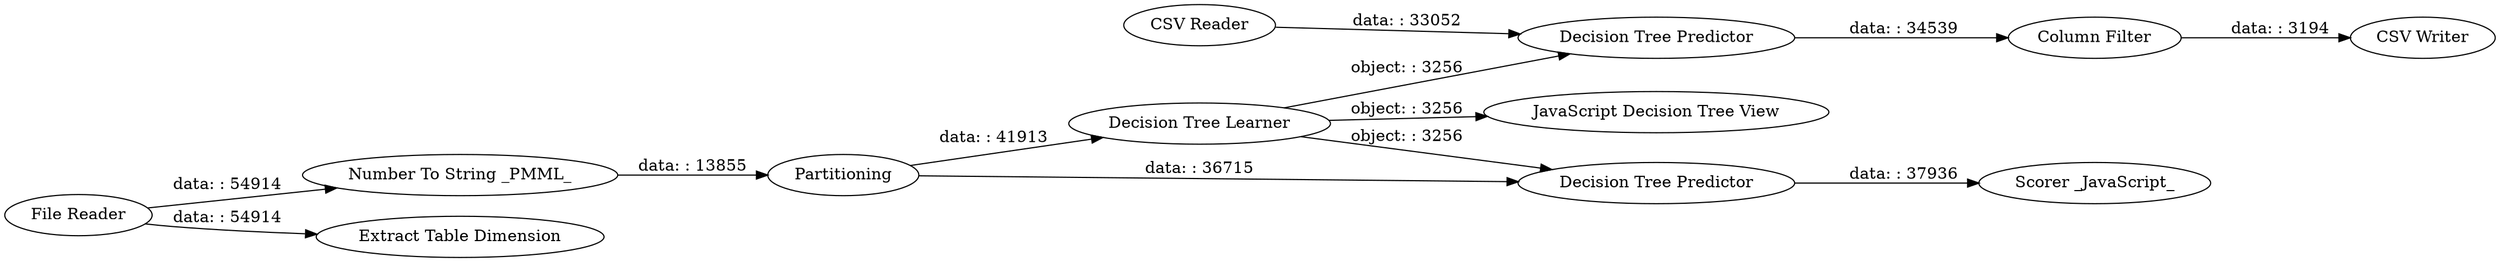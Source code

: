 digraph {
	"-3906987428051085633_28" [label=Partitioning]
	"-3906987428051085633_21" [label="File Reader"]
	"-3906987428051085633_3" [label="Decision Tree Learner"]
	"-3906987428051085633_33" [label="Decision Tree Predictor"]
	"-3906987428051085633_20" [label="Scorer _JavaScript_"]
	"-3906987428051085633_16" [label="JavaScript Decision Tree View"]
	"-3906987428051085633_4" [label="Decision Tree Predictor"]
	"-3906987428051085633_27" [label="CSV Reader"]
	"-3906987428051085633_32" [label="Column Filter"]
	"-3906987428051085633_26" [label="Number To String _PMML_"]
	"-3906987428051085633_31" [label="CSV Writer"]
	"-3906987428051085633_25" [label="Extract Table Dimension"]
	"-3906987428051085633_33" -> "-3906987428051085633_32" [label="data: : 34539"]
	"-3906987428051085633_28" -> "-3906987428051085633_4" [label="data: : 36715"]
	"-3906987428051085633_3" -> "-3906987428051085633_33" [label="object: : 3256"]
	"-3906987428051085633_4" -> "-3906987428051085633_20" [label="data: : 37936"]
	"-3906987428051085633_21" -> "-3906987428051085633_25" [label="data: : 54914"]
	"-3906987428051085633_21" -> "-3906987428051085633_26" [label="data: : 54914"]
	"-3906987428051085633_32" -> "-3906987428051085633_31" [label="data: : 3194"]
	"-3906987428051085633_28" -> "-3906987428051085633_3" [label="data: : 41913"]
	"-3906987428051085633_27" -> "-3906987428051085633_33" [label="data: : 33052"]
	"-3906987428051085633_26" -> "-3906987428051085633_28" [label="data: : 13855"]
	"-3906987428051085633_3" -> "-3906987428051085633_16" [label="object: : 3256"]
	"-3906987428051085633_3" -> "-3906987428051085633_4" [label="object: : 3256"]
	rankdir=LR
}

